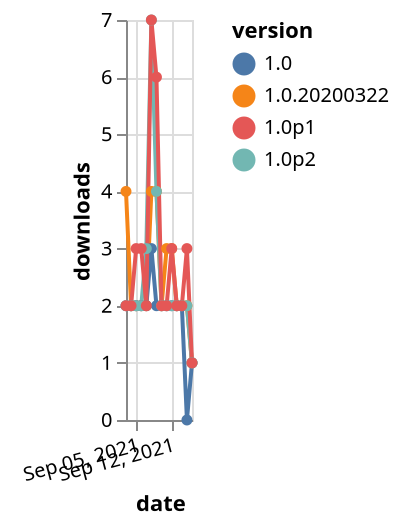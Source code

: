 {"$schema": "https://vega.github.io/schema/vega-lite/v5.json", "description": "A simple bar chart with embedded data.", "data": {"values": [{"date": "2021-09-03", "total": 1289, "delta": 4, "version": "1.0.20200322"}, {"date": "2021-09-04", "total": 1291, "delta": 2, "version": "1.0.20200322"}, {"date": "2021-09-05", "total": 1293, "delta": 2, "version": "1.0.20200322"}, {"date": "2021-09-06", "total": 1295, "delta": 2, "version": "1.0.20200322"}, {"date": "2021-09-07", "total": 1297, "delta": 2, "version": "1.0.20200322"}, {"date": "2021-09-08", "total": 1301, "delta": 4, "version": "1.0.20200322"}, {"date": "2021-09-09", "total": 1305, "delta": 4, "version": "1.0.20200322"}, {"date": "2021-09-10", "total": 1307, "delta": 2, "version": "1.0.20200322"}, {"date": "2021-09-11", "total": 1310, "delta": 3, "version": "1.0.20200322"}, {"date": "2021-09-12", "total": 1313, "delta": 3, "version": "1.0.20200322"}, {"date": "2021-09-13", "total": 1315, "delta": 2, "version": "1.0.20200322"}, {"date": "2021-09-14", "total": 1317, "delta": 2, "version": "1.0.20200322"}, {"date": "2021-09-15", "total": 1319, "delta": 2, "version": "1.0.20200322"}, {"date": "2021-09-16", "total": 1320, "delta": 1, "version": "1.0.20200322"}, {"date": "2021-09-03", "total": 3119, "delta": 2, "version": "1.0"}, {"date": "2021-09-04", "total": 3121, "delta": 2, "version": "1.0"}, {"date": "2021-09-05", "total": 3123, "delta": 2, "version": "1.0"}, {"date": "2021-09-06", "total": 3125, "delta": 2, "version": "1.0"}, {"date": "2021-09-07", "total": 3127, "delta": 2, "version": "1.0"}, {"date": "2021-09-08", "total": 3130, "delta": 3, "version": "1.0"}, {"date": "2021-09-09", "total": 3132, "delta": 2, "version": "1.0"}, {"date": "2021-09-10", "total": 3134, "delta": 2, "version": "1.0"}, {"date": "2021-09-11", "total": 3136, "delta": 2, "version": "1.0"}, {"date": "2021-09-12", "total": 3138, "delta": 2, "version": "1.0"}, {"date": "2021-09-13", "total": 3140, "delta": 2, "version": "1.0"}, {"date": "2021-09-14", "total": 3142, "delta": 2, "version": "1.0"}, {"date": "2021-09-15", "total": 3142, "delta": 0, "version": "1.0"}, {"date": "2021-09-16", "total": 3143, "delta": 1, "version": "1.0"}, {"date": "2021-09-03", "total": 2728, "delta": 2, "version": "1.0p2"}, {"date": "2021-09-04", "total": 2730, "delta": 2, "version": "1.0p2"}, {"date": "2021-09-05", "total": 2732, "delta": 2, "version": "1.0p2"}, {"date": "2021-09-06", "total": 2734, "delta": 2, "version": "1.0p2"}, {"date": "2021-09-07", "total": 2737, "delta": 3, "version": "1.0p2"}, {"date": "2021-09-08", "total": 2744, "delta": 7, "version": "1.0p2"}, {"date": "2021-09-09", "total": 2748, "delta": 4, "version": "1.0p2"}, {"date": "2021-09-10", "total": 2750, "delta": 2, "version": "1.0p2"}, {"date": "2021-09-11", "total": 2752, "delta": 2, "version": "1.0p2"}, {"date": "2021-09-12", "total": 2754, "delta": 2, "version": "1.0p2"}, {"date": "2021-09-13", "total": 2756, "delta": 2, "version": "1.0p2"}, {"date": "2021-09-14", "total": 2758, "delta": 2, "version": "1.0p2"}, {"date": "2021-09-15", "total": 2760, "delta": 2, "version": "1.0p2"}, {"date": "2021-09-16", "total": 2761, "delta": 1, "version": "1.0p2"}, {"date": "2021-09-03", "total": 3660, "delta": 2, "version": "1.0p1"}, {"date": "2021-09-04", "total": 3662, "delta": 2, "version": "1.0p1"}, {"date": "2021-09-05", "total": 3665, "delta": 3, "version": "1.0p1"}, {"date": "2021-09-06", "total": 3668, "delta": 3, "version": "1.0p1"}, {"date": "2021-09-07", "total": 3670, "delta": 2, "version": "1.0p1"}, {"date": "2021-09-08", "total": 3677, "delta": 7, "version": "1.0p1"}, {"date": "2021-09-09", "total": 3683, "delta": 6, "version": "1.0p1"}, {"date": "2021-09-10", "total": 3685, "delta": 2, "version": "1.0p1"}, {"date": "2021-09-11", "total": 3687, "delta": 2, "version": "1.0p1"}, {"date": "2021-09-12", "total": 3690, "delta": 3, "version": "1.0p1"}, {"date": "2021-09-13", "total": 3692, "delta": 2, "version": "1.0p1"}, {"date": "2021-09-14", "total": 3694, "delta": 2, "version": "1.0p1"}, {"date": "2021-09-15", "total": 3697, "delta": 3, "version": "1.0p1"}, {"date": "2021-09-16", "total": 3698, "delta": 1, "version": "1.0p1"}]}, "width": "container", "mark": {"type": "line", "point": {"filled": true}}, "encoding": {"x": {"field": "date", "type": "temporal", "timeUnit": "yearmonthdate", "title": "date", "axis": {"labelAngle": -15}}, "y": {"field": "delta", "type": "quantitative", "title": "downloads"}, "color": {"field": "version", "type": "nominal"}, "tooltip": {"field": "delta"}}}